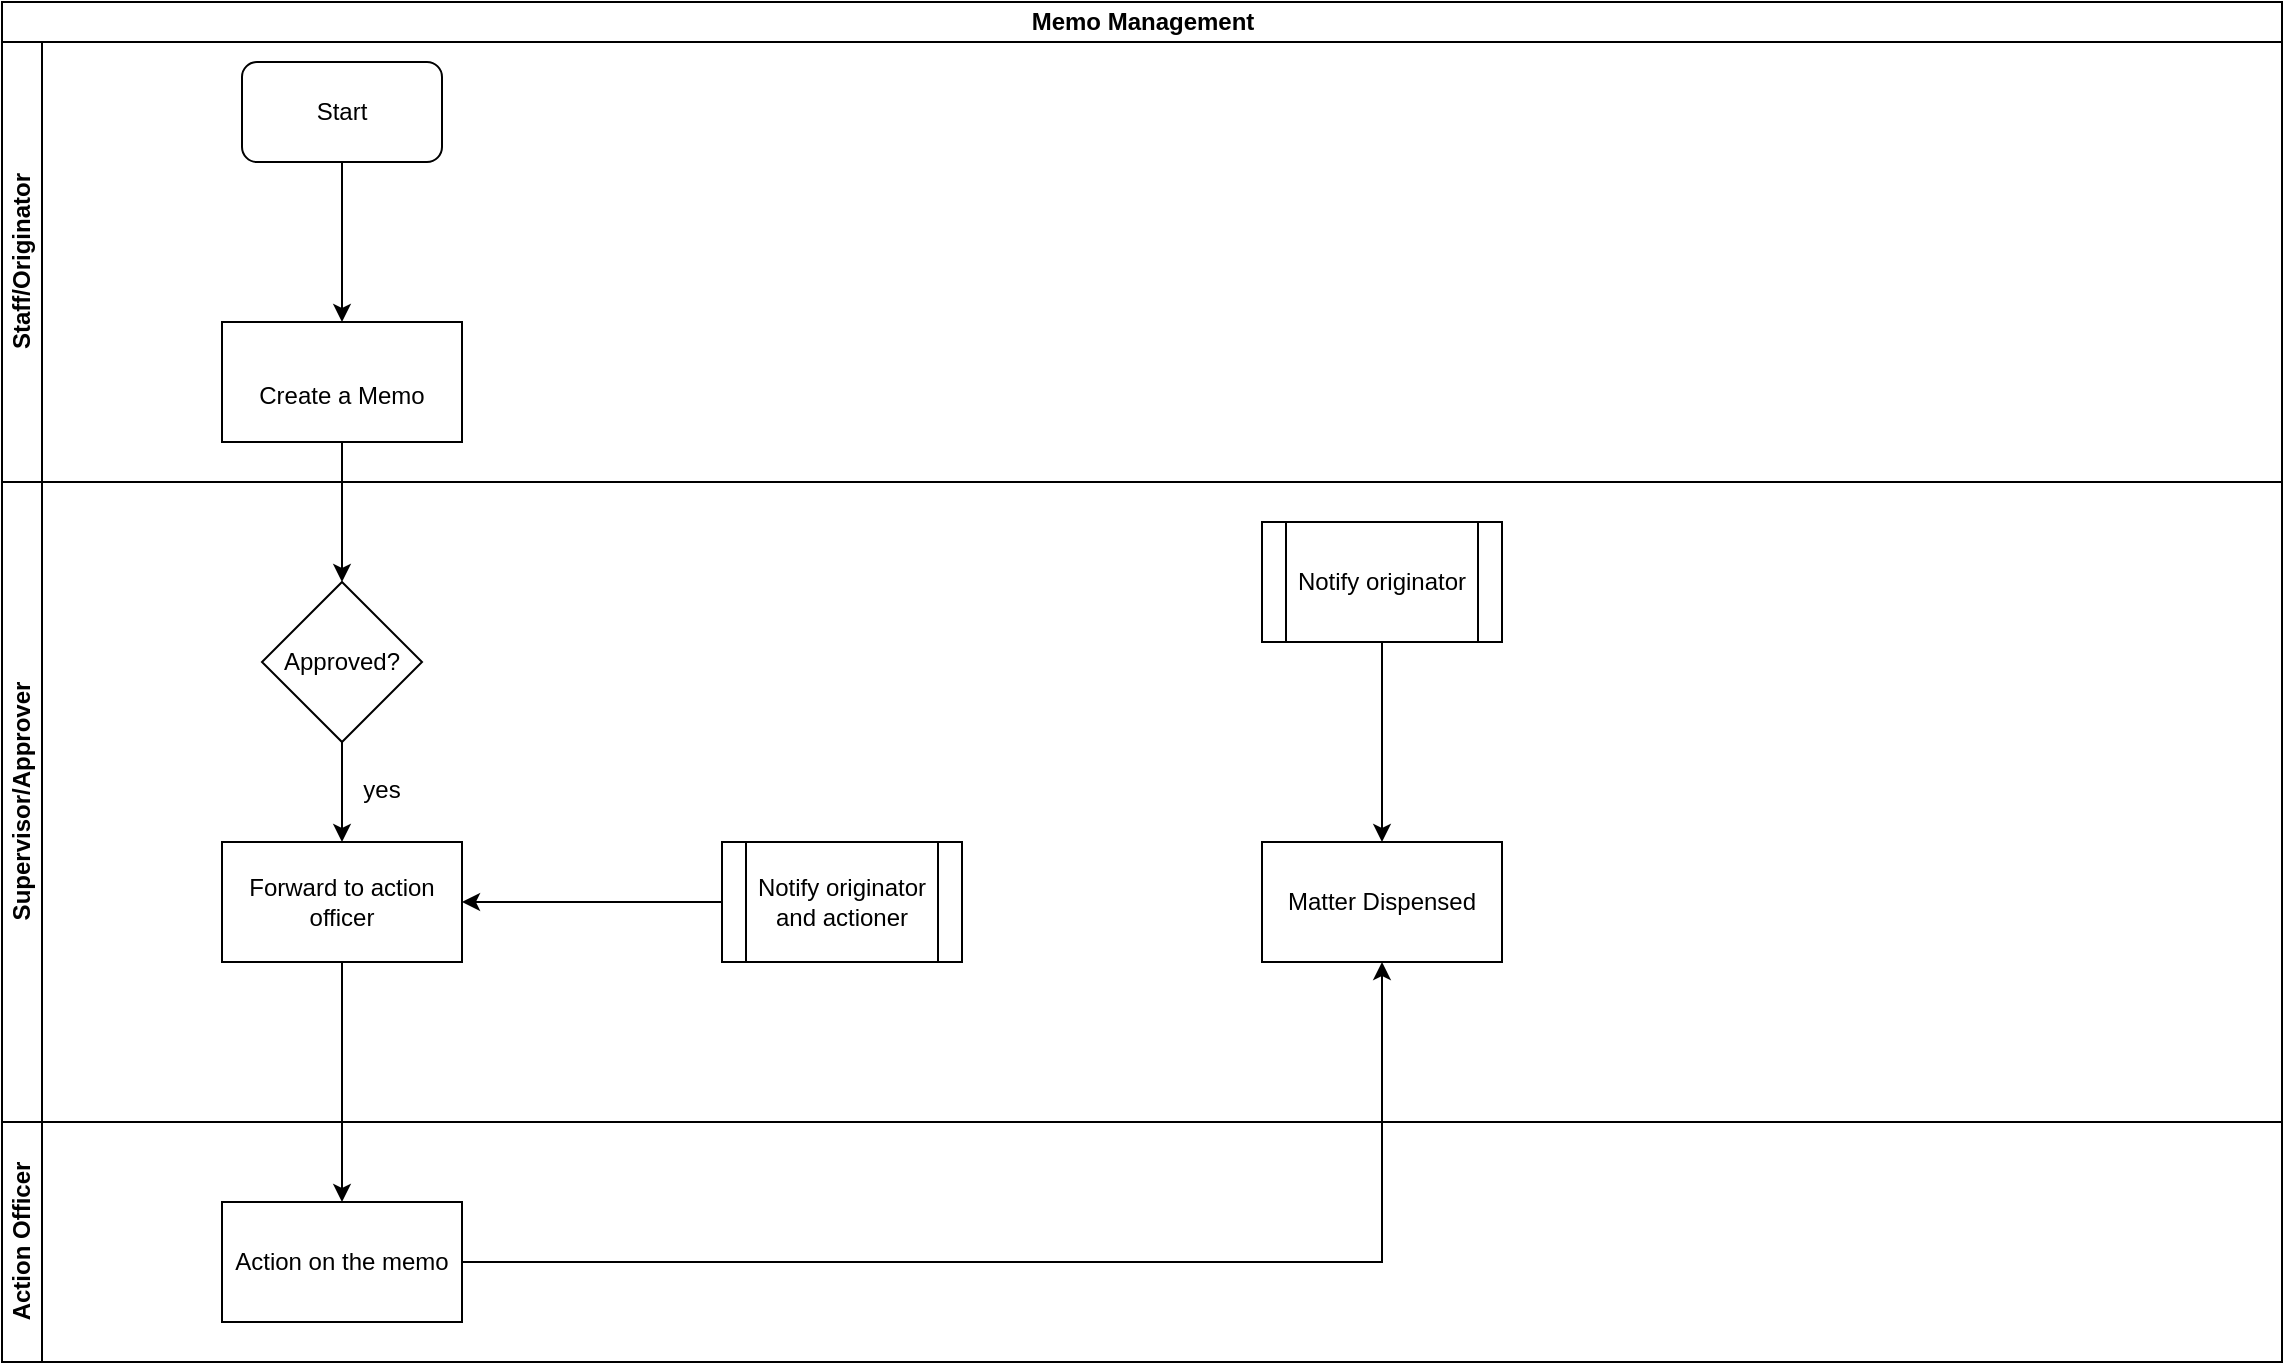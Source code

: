 <mxfile version="13.7.7" type="github">
  <diagram id="l2zbNosn7csgNT6BTFtS" name="Page-1">
    <mxGraphModel dx="910" dy="487" grid="1" gridSize="10" guides="1" tooltips="1" connect="1" arrows="1" fold="1" page="1" pageScale="1" pageWidth="1169" pageHeight="827" math="0" shadow="0">
      <root>
        <mxCell id="0" />
        <mxCell id="1" parent="0" />
        <mxCell id="B-BCGboMmKD--QZjU3KG-1" value="Memo Management" style="swimlane;html=1;childLayout=stackLayout;resizeParent=1;resizeParentMax=0;horizontal=1;startSize=20;horizontalStack=0;" vertex="1" parent="1">
          <mxGeometry x="20" y="20" width="1140" height="680" as="geometry" />
        </mxCell>
        <mxCell id="B-BCGboMmKD--QZjU3KG-2" value="Staff/Originator" style="swimlane;html=1;startSize=20;horizontal=0;" vertex="1" parent="B-BCGboMmKD--QZjU3KG-1">
          <mxGeometry y="20" width="1140" height="220" as="geometry" />
        </mxCell>
        <mxCell id="B-BCGboMmKD--QZjU3KG-5" value="Start" style="rounded=1;whiteSpace=wrap;html=1;" vertex="1" parent="B-BCGboMmKD--QZjU3KG-2">
          <mxGeometry x="120" y="10" width="100" height="50" as="geometry" />
        </mxCell>
        <mxCell id="B-BCGboMmKD--QZjU3KG-8" value="&lt;br/&gt;&lt;p style=&quot;margin-bottom: 0in ; line-height: 150%&quot;&gt;Create a Memo&lt;/p&gt;&lt;br/&gt;" style="rounded=0;whiteSpace=wrap;html=1;" vertex="1" parent="B-BCGboMmKD--QZjU3KG-2">
          <mxGeometry x="110" y="140" width="120" height="60" as="geometry" />
        </mxCell>
        <mxCell id="B-BCGboMmKD--QZjU3KG-7" value="" style="edgeStyle=orthogonalEdgeStyle;rounded=0;orthogonalLoop=1;jettySize=auto;html=1;entryX=0.5;entryY=0;entryDx=0;entryDy=0;" edge="1" parent="B-BCGboMmKD--QZjU3KG-2" source="B-BCGboMmKD--QZjU3KG-5" target="B-BCGboMmKD--QZjU3KG-8">
          <mxGeometry relative="1" as="geometry">
            <mxPoint x="170" y="135" as="targetPoint" />
          </mxGeometry>
        </mxCell>
        <mxCell id="B-BCGboMmKD--QZjU3KG-3" value="Supervisor/Approver" style="swimlane;html=1;startSize=20;horizontal=0;" vertex="1" parent="B-BCGboMmKD--QZjU3KG-1">
          <mxGeometry y="240" width="1140" height="320" as="geometry" />
        </mxCell>
        <mxCell id="B-BCGboMmKD--QZjU3KG-25" value="Notify originator" style="shape=process;whiteSpace=wrap;html=1;backgroundOutline=1;" vertex="1" parent="B-BCGboMmKD--QZjU3KG-3">
          <mxGeometry x="630" y="20" width="120" height="60" as="geometry" />
        </mxCell>
        <mxCell id="B-BCGboMmKD--QZjU3KG-9" value="Approved?" style="rhombus;whiteSpace=wrap;html=1;rounded=0;" vertex="1" parent="B-BCGboMmKD--QZjU3KG-3">
          <mxGeometry x="130" y="50" width="80" height="80" as="geometry" />
        </mxCell>
        <mxCell id="B-BCGboMmKD--QZjU3KG-15" value="" style="edgeStyle=orthogonalEdgeStyle;rounded=0;orthogonalLoop=1;jettySize=auto;html=1;entryX=0.5;entryY=0;entryDx=0;entryDy=0;" edge="1" parent="B-BCGboMmKD--QZjU3KG-3" source="B-BCGboMmKD--QZjU3KG-9" target="B-BCGboMmKD--QZjU3KG-16">
          <mxGeometry relative="1" as="geometry">
            <mxPoint x="360" y="140" as="targetPoint" />
          </mxGeometry>
        </mxCell>
        <mxCell id="B-BCGboMmKD--QZjU3KG-20" value="yes" style="text;html=1;strokeColor=none;fillColor=none;align=center;verticalAlign=middle;whiteSpace=wrap;rounded=0;" vertex="1" parent="B-BCGboMmKD--QZjU3KG-3">
          <mxGeometry x="170" y="144" width="40" height="20" as="geometry" />
        </mxCell>
        <mxCell id="B-BCGboMmKD--QZjU3KG-23" value="Matter Dispensed" style="whiteSpace=wrap;html=1;rounded=0;" vertex="1" parent="B-BCGboMmKD--QZjU3KG-3">
          <mxGeometry x="630" y="180" width="120" height="60" as="geometry" />
        </mxCell>
        <mxCell id="B-BCGboMmKD--QZjU3KG-16" value="Forward to action officer" style="rounded=0;whiteSpace=wrap;html=1;" vertex="1" parent="B-BCGboMmKD--QZjU3KG-3">
          <mxGeometry x="110" y="180" width="120" height="60" as="geometry" />
        </mxCell>
        <mxCell id="B-BCGboMmKD--QZjU3KG-19" value="" style="edgeStyle=orthogonalEdgeStyle;rounded=0;orthogonalLoop=1;jettySize=auto;html=1;entryX=1;entryY=0.5;entryDx=0;entryDy=0;" edge="1" parent="B-BCGboMmKD--QZjU3KG-3" source="B-BCGboMmKD--QZjU3KG-17" target="B-BCGboMmKD--QZjU3KG-16">
          <mxGeometry relative="1" as="geometry">
            <mxPoint x="310" y="210" as="targetPoint" />
          </mxGeometry>
        </mxCell>
        <mxCell id="B-BCGboMmKD--QZjU3KG-17" value="Notify originator and actioner" style="shape=process;whiteSpace=wrap;html=1;backgroundOutline=1;" vertex="1" parent="B-BCGboMmKD--QZjU3KG-3">
          <mxGeometry x="360" y="180" width="120" height="60" as="geometry" />
        </mxCell>
        <mxCell id="B-BCGboMmKD--QZjU3KG-27" value="" style="edgeStyle=orthogonalEdgeStyle;rounded=0;orthogonalLoop=1;jettySize=auto;html=1;entryX=0.5;entryY=0;entryDx=0;entryDy=0;" edge="1" parent="B-BCGboMmKD--QZjU3KG-3" source="B-BCGboMmKD--QZjU3KG-25" target="B-BCGboMmKD--QZjU3KG-23">
          <mxGeometry relative="1" as="geometry">
            <mxPoint x="690" y="160" as="targetPoint" />
          </mxGeometry>
        </mxCell>
        <mxCell id="B-BCGboMmKD--QZjU3KG-4" value="Action Officer" style="swimlane;html=1;startSize=20;horizontal=0;" vertex="1" parent="B-BCGboMmKD--QZjU3KG-1">
          <mxGeometry y="560" width="1140" height="120" as="geometry" />
        </mxCell>
        <mxCell id="B-BCGboMmKD--QZjU3KG-11" value="Action on the memo" style="whiteSpace=wrap;html=1;rounded=0;" vertex="1" parent="B-BCGboMmKD--QZjU3KG-4">
          <mxGeometry x="110" y="40" width="120" height="60" as="geometry" />
        </mxCell>
        <mxCell id="B-BCGboMmKD--QZjU3KG-10" value="" style="edgeStyle=orthogonalEdgeStyle;rounded=0;orthogonalLoop=1;jettySize=auto;html=1;" edge="1" parent="B-BCGboMmKD--QZjU3KG-1" source="B-BCGboMmKD--QZjU3KG-8" target="B-BCGboMmKD--QZjU3KG-9">
          <mxGeometry relative="1" as="geometry" />
        </mxCell>
        <mxCell id="B-BCGboMmKD--QZjU3KG-22" value="" style="edgeStyle=orthogonalEdgeStyle;rounded=0;orthogonalLoop=1;jettySize=auto;html=1;entryX=0.5;entryY=0;entryDx=0;entryDy=0;" edge="1" parent="B-BCGboMmKD--QZjU3KG-1" source="B-BCGboMmKD--QZjU3KG-16" target="B-BCGboMmKD--QZjU3KG-11">
          <mxGeometry relative="1" as="geometry">
            <mxPoint x="170" y="560" as="targetPoint" />
          </mxGeometry>
        </mxCell>
        <mxCell id="B-BCGboMmKD--QZjU3KG-24" value="" style="edgeStyle=orthogonalEdgeStyle;rounded=0;orthogonalLoop=1;jettySize=auto;html=1;" edge="1" parent="B-BCGboMmKD--QZjU3KG-1" source="B-BCGboMmKD--QZjU3KG-11" target="B-BCGboMmKD--QZjU3KG-23">
          <mxGeometry relative="1" as="geometry" />
        </mxCell>
      </root>
    </mxGraphModel>
  </diagram>
</mxfile>
